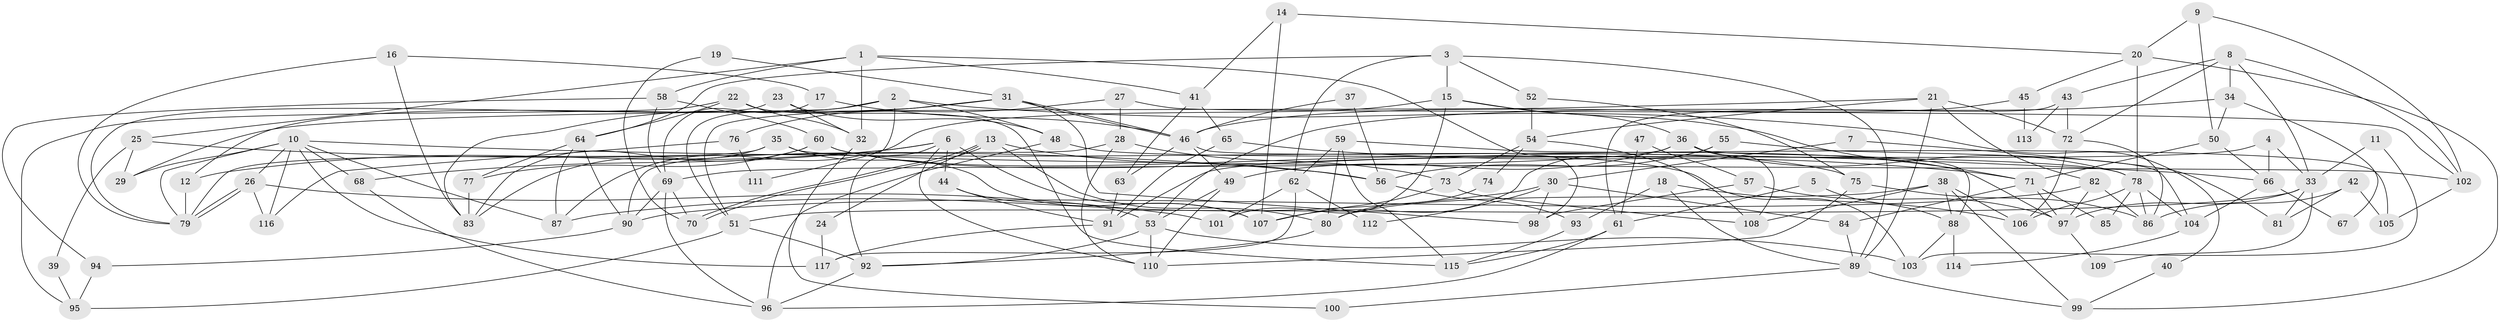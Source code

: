 // Generated by graph-tools (version 1.1) at 2025/50/03/09/25 03:50:15]
// undirected, 117 vertices, 234 edges
graph export_dot {
graph [start="1"]
  node [color=gray90,style=filled];
  1;
  2;
  3;
  4;
  5;
  6;
  7;
  8;
  9;
  10;
  11;
  12;
  13;
  14;
  15;
  16;
  17;
  18;
  19;
  20;
  21;
  22;
  23;
  24;
  25;
  26;
  27;
  28;
  29;
  30;
  31;
  32;
  33;
  34;
  35;
  36;
  37;
  38;
  39;
  40;
  41;
  42;
  43;
  44;
  45;
  46;
  47;
  48;
  49;
  50;
  51;
  52;
  53;
  54;
  55;
  56;
  57;
  58;
  59;
  60;
  61;
  62;
  63;
  64;
  65;
  66;
  67;
  68;
  69;
  70;
  71;
  72;
  73;
  74;
  75;
  76;
  77;
  78;
  79;
  80;
  81;
  82;
  83;
  84;
  85;
  86;
  87;
  88;
  89;
  90;
  91;
  92;
  93;
  94;
  95;
  96;
  97;
  98;
  99;
  100;
  101;
  102;
  103;
  104;
  105;
  106;
  107;
  108;
  109;
  110;
  111;
  112;
  113;
  114;
  115;
  116;
  117;
  1 -- 25;
  1 -- 58;
  1 -- 32;
  1 -- 41;
  1 -- 98;
  2 -- 48;
  2 -- 12;
  2 -- 40;
  2 -- 51;
  2 -- 111;
  3 -- 15;
  3 -- 64;
  3 -- 52;
  3 -- 62;
  3 -- 89;
  4 -- 33;
  4 -- 66;
  4 -- 91;
  5 -- 61;
  5 -- 88;
  6 -- 92;
  6 -- 44;
  6 -- 12;
  6 -- 68;
  6 -- 107;
  6 -- 110;
  7 -- 81;
  7 -- 30;
  8 -- 102;
  8 -- 72;
  8 -- 33;
  8 -- 34;
  8 -- 43;
  9 -- 20;
  9 -- 50;
  9 -- 102;
  10 -- 68;
  10 -- 117;
  10 -- 26;
  10 -- 29;
  10 -- 66;
  10 -- 79;
  10 -- 87;
  10 -- 116;
  11 -- 33;
  11 -- 103;
  12 -- 79;
  13 -- 80;
  13 -- 70;
  13 -- 70;
  13 -- 24;
  13 -- 56;
  14 -- 20;
  14 -- 41;
  14 -- 107;
  15 -- 36;
  15 -- 101;
  15 -- 71;
  15 -- 87;
  16 -- 79;
  16 -- 83;
  16 -- 17;
  17 -- 69;
  17 -- 46;
  18 -- 93;
  18 -- 89;
  18 -- 106;
  19 -- 70;
  19 -- 31;
  20 -- 78;
  20 -- 99;
  20 -- 45;
  21 -- 89;
  21 -- 54;
  21 -- 29;
  21 -- 72;
  21 -- 82;
  22 -- 64;
  22 -- 32;
  22 -- 95;
  22 -- 115;
  23 -- 79;
  23 -- 48;
  23 -- 32;
  24 -- 117;
  25 -- 56;
  25 -- 29;
  25 -- 39;
  26 -- 79;
  26 -- 79;
  26 -- 101;
  26 -- 116;
  27 -- 102;
  27 -- 28;
  27 -- 76;
  28 -- 73;
  28 -- 90;
  28 -- 110;
  30 -- 87;
  30 -- 98;
  30 -- 84;
  30 -- 112;
  31 -- 83;
  31 -- 46;
  31 -- 46;
  31 -- 51;
  31 -- 98;
  32 -- 100;
  33 -- 51;
  33 -- 81;
  33 -- 97;
  33 -- 109;
  34 -- 53;
  34 -- 50;
  34 -- 67;
  35 -- 79;
  35 -- 107;
  35 -- 83;
  35 -- 102;
  36 -- 69;
  36 -- 49;
  36 -- 78;
  36 -- 88;
  36 -- 108;
  37 -- 46;
  37 -- 56;
  38 -- 80;
  38 -- 106;
  38 -- 88;
  38 -- 99;
  38 -- 108;
  39 -- 95;
  40 -- 99;
  41 -- 63;
  41 -- 65;
  42 -- 105;
  42 -- 86;
  42 -- 81;
  43 -- 72;
  43 -- 61;
  43 -- 113;
  44 -- 53;
  44 -- 91;
  45 -- 46;
  45 -- 113;
  46 -- 49;
  46 -- 63;
  46 -- 105;
  47 -- 61;
  47 -- 57;
  48 -- 78;
  48 -- 96;
  49 -- 110;
  49 -- 53;
  50 -- 71;
  50 -- 66;
  51 -- 92;
  51 -- 95;
  52 -- 54;
  52 -- 75;
  53 -- 110;
  53 -- 92;
  53 -- 103;
  54 -- 73;
  54 -- 108;
  54 -- 74;
  55 -- 107;
  55 -- 104;
  55 -- 56;
  56 -- 93;
  57 -- 97;
  57 -- 98;
  58 -- 60;
  58 -- 94;
  58 -- 69;
  59 -- 115;
  59 -- 97;
  59 -- 62;
  59 -- 80;
  60 -- 75;
  60 -- 103;
  60 -- 77;
  60 -- 83;
  61 -- 96;
  61 -- 115;
  62 -- 101;
  62 -- 112;
  62 -- 117;
  63 -- 91;
  64 -- 87;
  64 -- 77;
  64 -- 90;
  65 -- 71;
  65 -- 91;
  66 -- 67;
  66 -- 104;
  68 -- 96;
  69 -- 90;
  69 -- 70;
  69 -- 96;
  71 -- 97;
  71 -- 84;
  71 -- 85;
  72 -- 86;
  72 -- 106;
  73 -- 107;
  73 -- 108;
  74 -- 80;
  75 -- 110;
  75 -- 86;
  76 -- 116;
  76 -- 111;
  77 -- 83;
  78 -- 106;
  78 -- 85;
  78 -- 86;
  78 -- 104;
  80 -- 92;
  82 -- 86;
  82 -- 90;
  82 -- 97;
  84 -- 89;
  88 -- 103;
  88 -- 114;
  89 -- 99;
  89 -- 100;
  90 -- 94;
  91 -- 117;
  92 -- 96;
  93 -- 115;
  94 -- 95;
  97 -- 109;
  102 -- 105;
  104 -- 114;
}
